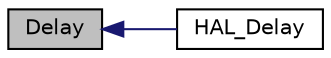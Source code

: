digraph "Delay"
{
  edge [fontname="Helvetica",fontsize="10",labelfontname="Helvetica",labelfontsize="10"];
  node [fontname="Helvetica",fontsize="10",shape=record];
  rankdir="LR";
  Node6 [label="Delay",height=0.2,width=0.4,color="black", fillcolor="grey75", style="filled", fontcolor="black"];
  Node6 -> Node7 [dir="back",color="midnightblue",fontsize="10",style="solid",fontname="Helvetica"];
  Node7 [label="HAL_Delay",height=0.2,width=0.4,color="black", fillcolor="white", style="filled",URL="$stm32l1xx__hal__msp_8c.html#ad0304dec8e33aca8c99e2836947b76d6",tooltip="This function provides delay (in ms) "];
}
